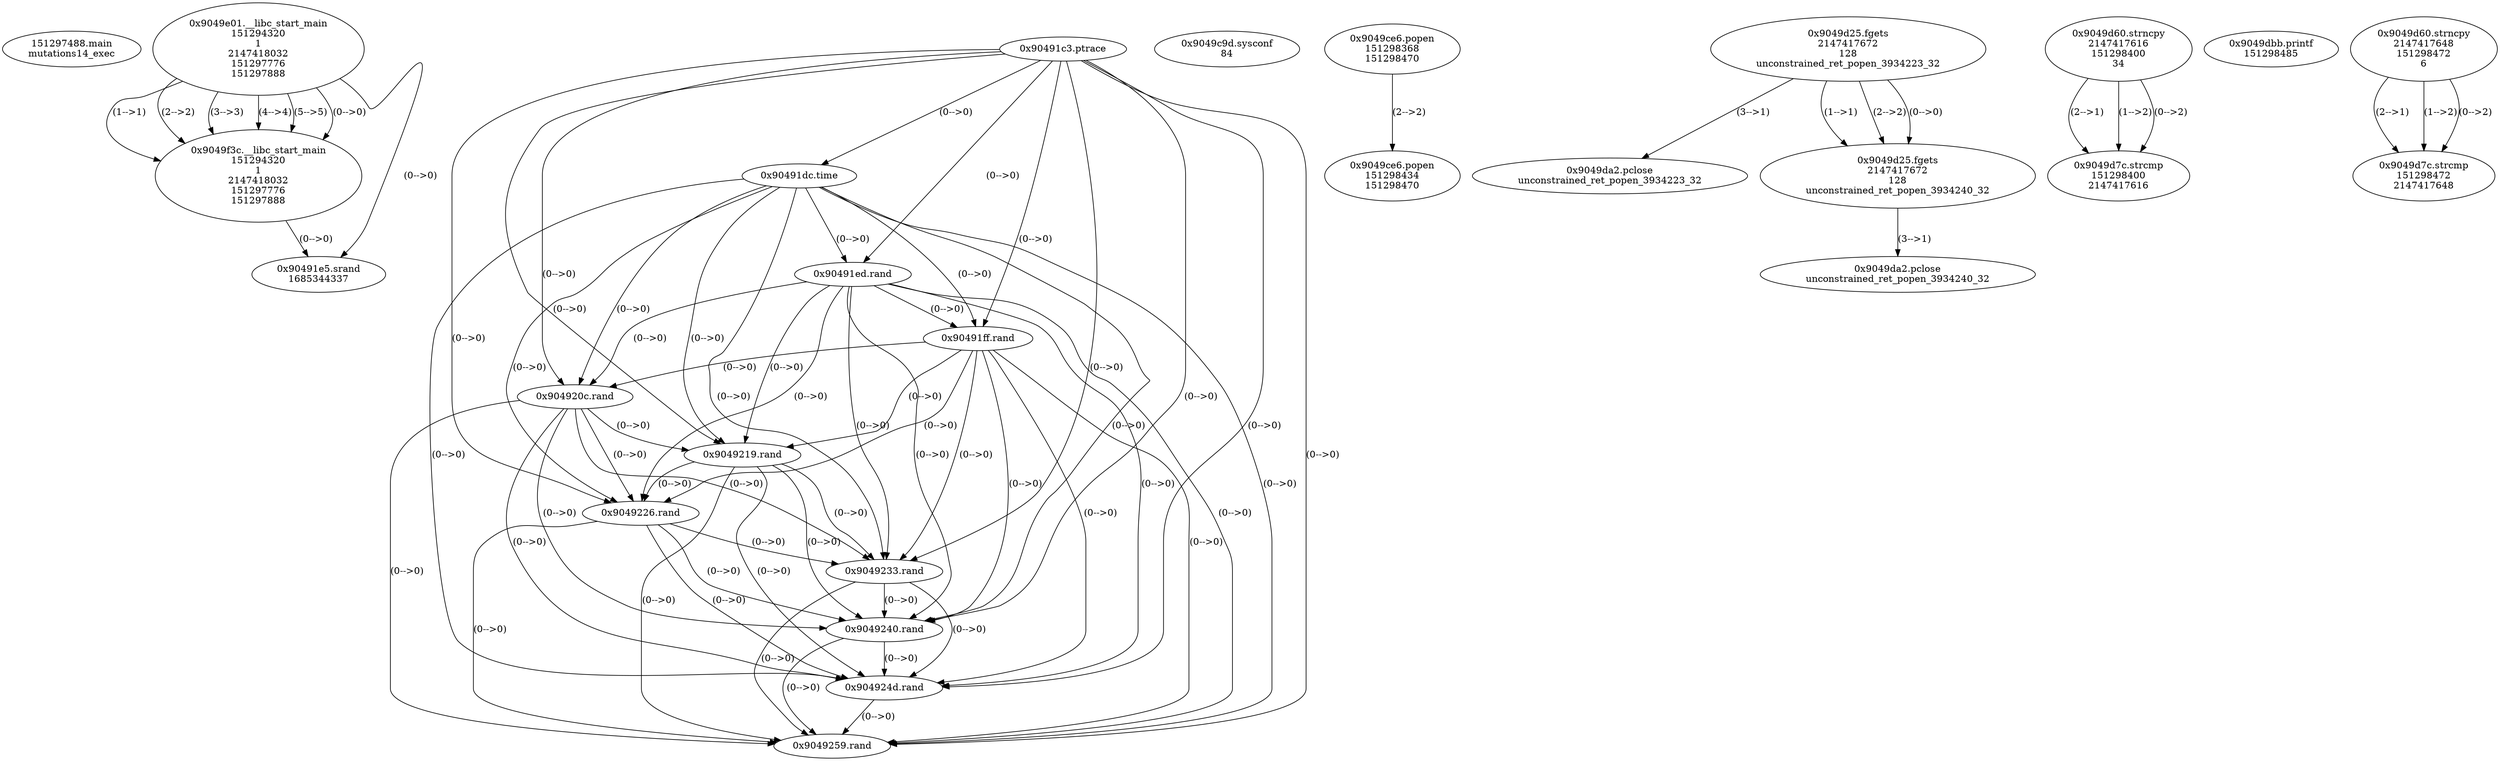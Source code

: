 // Global SCDG with merge call
digraph {
	0 [label="151297488.main
mutations14_exec"]
	1 [label="0x9049e01.__libc_start_main
151294320
1
2147418032
151297776
151297888"]
	2 [label="0x9049f3c.__libc_start_main
151294320
1
2147418032
151297776
151297888"]
	1 -> 2 [label="(1-->1)"]
	1 -> 2 [label="(2-->2)"]
	1 -> 2 [label="(3-->3)"]
	1 -> 2 [label="(4-->4)"]
	1 -> 2 [label="(5-->5)"]
	1 -> 2 [label="(0-->0)"]
	3 [label="0x90491c3.ptrace
"]
	4 [label="0x90491dc.time
"]
	3 -> 4 [label="(0-->0)"]
	5 [label="0x90491e5.srand
1685344337"]
	1 -> 5 [label="(0-->0)"]
	2 -> 5 [label="(0-->0)"]
	6 [label="0x90491ed.rand
"]
	3 -> 6 [label="(0-->0)"]
	4 -> 6 [label="(0-->0)"]
	7 [label="0x90491ff.rand
"]
	3 -> 7 [label="(0-->0)"]
	4 -> 7 [label="(0-->0)"]
	6 -> 7 [label="(0-->0)"]
	8 [label="0x904920c.rand
"]
	3 -> 8 [label="(0-->0)"]
	4 -> 8 [label="(0-->0)"]
	6 -> 8 [label="(0-->0)"]
	7 -> 8 [label="(0-->0)"]
	9 [label="0x9049219.rand
"]
	3 -> 9 [label="(0-->0)"]
	4 -> 9 [label="(0-->0)"]
	6 -> 9 [label="(0-->0)"]
	7 -> 9 [label="(0-->0)"]
	8 -> 9 [label="(0-->0)"]
	10 [label="0x9049226.rand
"]
	3 -> 10 [label="(0-->0)"]
	4 -> 10 [label="(0-->0)"]
	6 -> 10 [label="(0-->0)"]
	7 -> 10 [label="(0-->0)"]
	8 -> 10 [label="(0-->0)"]
	9 -> 10 [label="(0-->0)"]
	11 [label="0x9049233.rand
"]
	3 -> 11 [label="(0-->0)"]
	4 -> 11 [label="(0-->0)"]
	6 -> 11 [label="(0-->0)"]
	7 -> 11 [label="(0-->0)"]
	8 -> 11 [label="(0-->0)"]
	9 -> 11 [label="(0-->0)"]
	10 -> 11 [label="(0-->0)"]
	12 [label="0x9049240.rand
"]
	3 -> 12 [label="(0-->0)"]
	4 -> 12 [label="(0-->0)"]
	6 -> 12 [label="(0-->0)"]
	7 -> 12 [label="(0-->0)"]
	8 -> 12 [label="(0-->0)"]
	9 -> 12 [label="(0-->0)"]
	10 -> 12 [label="(0-->0)"]
	11 -> 12 [label="(0-->0)"]
	13 [label="0x904924d.rand
"]
	3 -> 13 [label="(0-->0)"]
	4 -> 13 [label="(0-->0)"]
	6 -> 13 [label="(0-->0)"]
	7 -> 13 [label="(0-->0)"]
	8 -> 13 [label="(0-->0)"]
	9 -> 13 [label="(0-->0)"]
	10 -> 13 [label="(0-->0)"]
	11 -> 13 [label="(0-->0)"]
	12 -> 13 [label="(0-->0)"]
	14 [label="0x9049259.rand
"]
	3 -> 14 [label="(0-->0)"]
	4 -> 14 [label="(0-->0)"]
	6 -> 14 [label="(0-->0)"]
	7 -> 14 [label="(0-->0)"]
	8 -> 14 [label="(0-->0)"]
	9 -> 14 [label="(0-->0)"]
	10 -> 14 [label="(0-->0)"]
	11 -> 14 [label="(0-->0)"]
	12 -> 14 [label="(0-->0)"]
	13 -> 14 [label="(0-->0)"]
	15 [label="0x9049c9d.sysconf
84"]
	16 [label="0x9049ce6.popen
151298368
151298470"]
	17 [label="0x9049d25.fgets
2147417672
128
unconstrained_ret_popen_3934223_32"]
	18 [label="0x9049d60.strncpy
2147417616
151298400
34"]
	19 [label="0x9049d7c.strcmp
151298400
2147417616"]
	18 -> 19 [label="(2-->1)"]
	18 -> 19 [label="(1-->2)"]
	18 -> 19 [label="(0-->2)"]
	20 [label="0x9049da2.pclose
unconstrained_ret_popen_3934223_32"]
	17 -> 20 [label="(3-->1)"]
	21 [label="0x9049dbb.printf
151298485"]
	22 [label="0x9049ce6.popen
151298434
151298470"]
	16 -> 22 [label="(2-->2)"]
	23 [label="0x9049d25.fgets
2147417672
128
unconstrained_ret_popen_3934240_32"]
	17 -> 23 [label="(1-->1)"]
	17 -> 23 [label="(2-->2)"]
	17 -> 23 [label="(0-->0)"]
	24 [label="0x9049d60.strncpy
2147417648
151298472
6"]
	25 [label="0x9049d7c.strcmp
151298472
2147417648"]
	24 -> 25 [label="(2-->1)"]
	24 -> 25 [label="(1-->2)"]
	24 -> 25 [label="(0-->2)"]
	26 [label="0x9049da2.pclose
unconstrained_ret_popen_3934240_32"]
	23 -> 26 [label="(3-->1)"]
}
